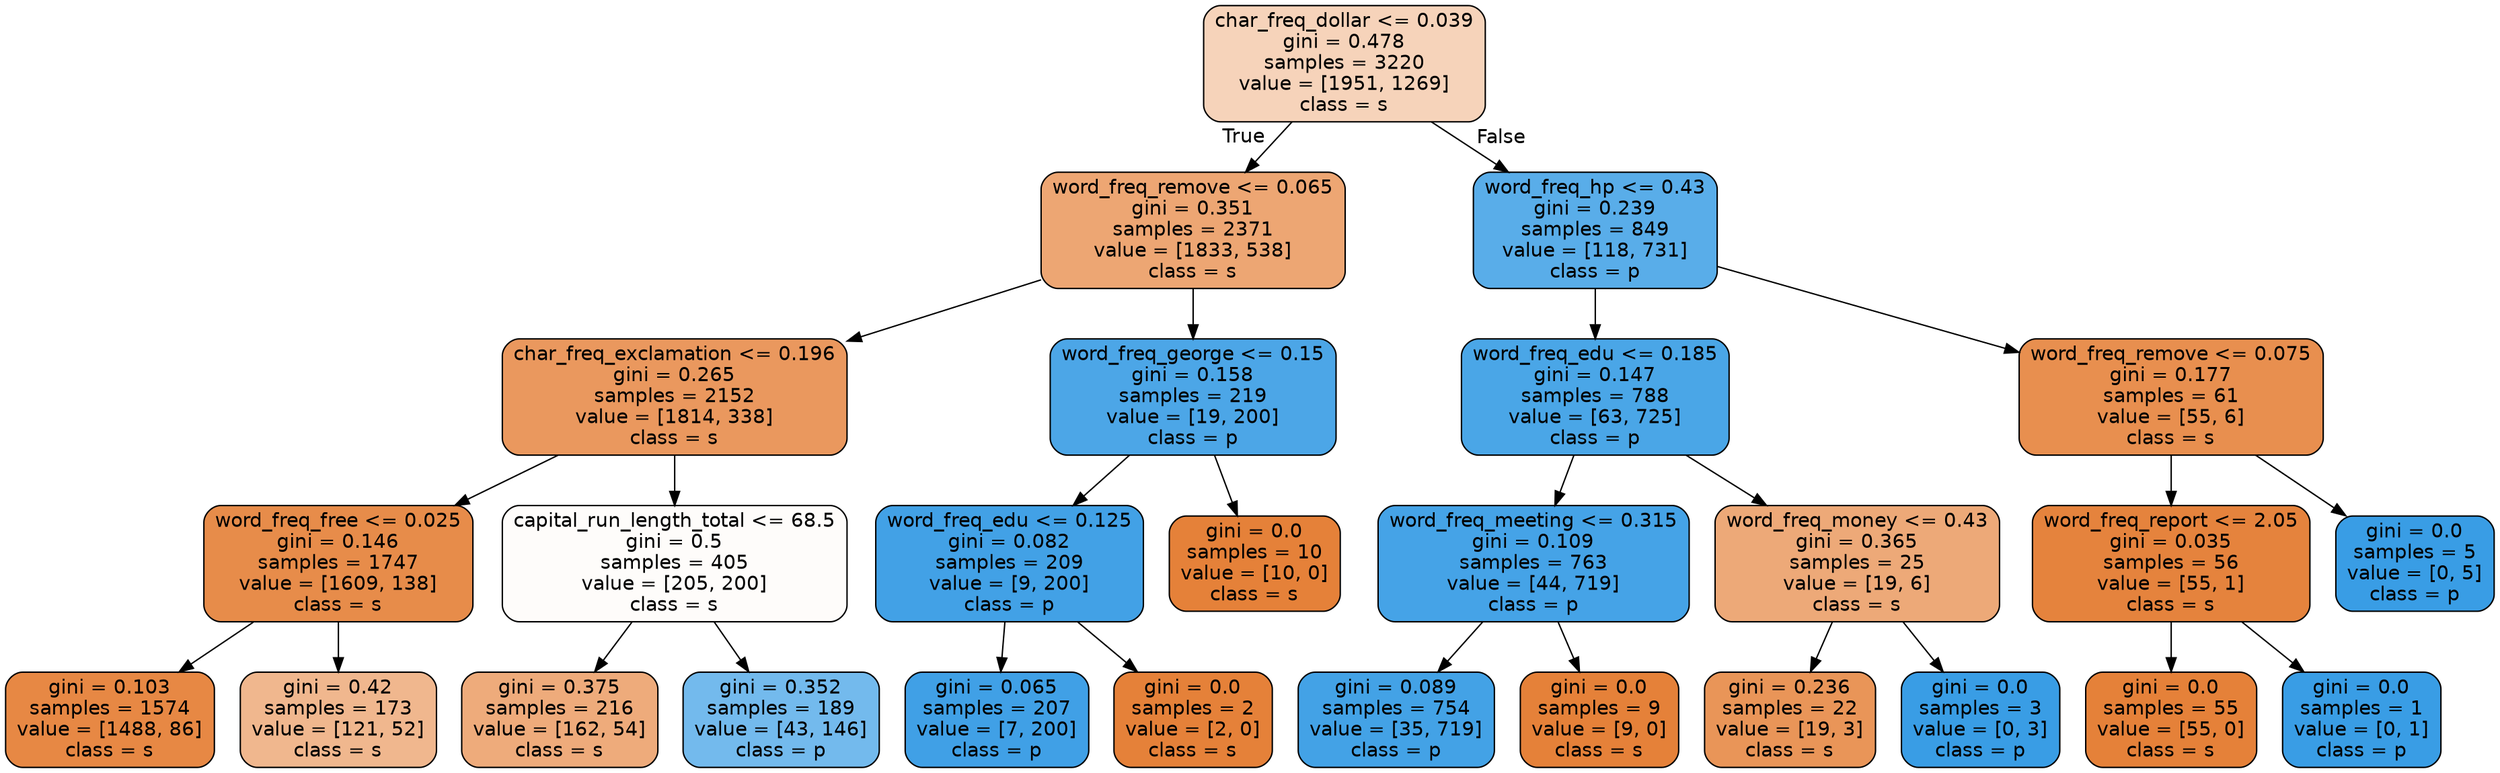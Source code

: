 digraph Tree {
node [shape=box, style="filled, rounded", color="black", fontname=helvetica] ;
edge [fontname=helvetica] ;
0 [label="char_freq_dollar <= 0.039\ngini = 0.478\nsamples = 3220\nvalue = [1951, 1269]\nclass = s", fillcolor="#f6d3ba"] ;
1 [label="word_freq_remove <= 0.065\ngini = 0.351\nsamples = 2371\nvalue = [1833, 538]\nclass = s", fillcolor="#eda673"] ;
0 -> 1 [labeldistance=2.5, labelangle=45, headlabel="True"] ;
2 [label="char_freq_exclamation <= 0.196\ngini = 0.265\nsamples = 2152\nvalue = [1814, 338]\nclass = s", fillcolor="#ea985e"] ;
1 -> 2 ;
3 [label="word_freq_free <= 0.025\ngini = 0.146\nsamples = 1747\nvalue = [1609, 138]\nclass = s", fillcolor="#e78c4a"] ;
2 -> 3 ;
4 [label="gini = 0.103\nsamples = 1574\nvalue = [1488, 86]\nclass = s", fillcolor="#e78844"] ;
3 -> 4 ;
5 [label="gini = 0.42\nsamples = 173\nvalue = [121, 52]\nclass = s", fillcolor="#f0b78e"] ;
3 -> 5 ;
6 [label="capital_run_length_total <= 68.5\ngini = 0.5\nsamples = 405\nvalue = [205, 200]\nclass = s", fillcolor="#fefcfa"] ;
2 -> 6 ;
7 [label="gini = 0.375\nsamples = 216\nvalue = [162, 54]\nclass = s", fillcolor="#eeab7b"] ;
6 -> 7 ;
8 [label="gini = 0.352\nsamples = 189\nvalue = [43, 146]\nclass = p", fillcolor="#73baed"] ;
6 -> 8 ;
9 [label="word_freq_george <= 0.15\ngini = 0.158\nsamples = 219\nvalue = [19, 200]\nclass = p", fillcolor="#4ca6e7"] ;
1 -> 9 ;
10 [label="word_freq_edu <= 0.125\ngini = 0.082\nsamples = 209\nvalue = [9, 200]\nclass = p", fillcolor="#42a1e6"] ;
9 -> 10 ;
11 [label="gini = 0.065\nsamples = 207\nvalue = [7, 200]\nclass = p", fillcolor="#40a0e6"] ;
10 -> 11 ;
12 [label="gini = 0.0\nsamples = 2\nvalue = [2, 0]\nclass = s", fillcolor="#e58139"] ;
10 -> 12 ;
13 [label="gini = 0.0\nsamples = 10\nvalue = [10, 0]\nclass = s", fillcolor="#e58139"] ;
9 -> 13 ;
14 [label="word_freq_hp <= 0.43\ngini = 0.239\nsamples = 849\nvalue = [118, 731]\nclass = p", fillcolor="#59ade9"] ;
0 -> 14 [labeldistance=2.5, labelangle=-45, headlabel="False"] ;
15 [label="word_freq_edu <= 0.185\ngini = 0.147\nsamples = 788\nvalue = [63, 725]\nclass = p", fillcolor="#4aa6e7"] ;
14 -> 15 ;
16 [label="word_freq_meeting <= 0.315\ngini = 0.109\nsamples = 763\nvalue = [44, 719]\nclass = p", fillcolor="#45a3e7"] ;
15 -> 16 ;
17 [label="gini = 0.089\nsamples = 754\nvalue = [35, 719]\nclass = p", fillcolor="#43a2e6"] ;
16 -> 17 ;
18 [label="gini = 0.0\nsamples = 9\nvalue = [9, 0]\nclass = s", fillcolor="#e58139"] ;
16 -> 18 ;
19 [label="word_freq_money <= 0.43\ngini = 0.365\nsamples = 25\nvalue = [19, 6]\nclass = s", fillcolor="#eda978"] ;
15 -> 19 ;
20 [label="gini = 0.236\nsamples = 22\nvalue = [19, 3]\nclass = s", fillcolor="#e99558"] ;
19 -> 20 ;
21 [label="gini = 0.0\nsamples = 3\nvalue = [0, 3]\nclass = p", fillcolor="#399de5"] ;
19 -> 21 ;
22 [label="word_freq_remove <= 0.075\ngini = 0.177\nsamples = 61\nvalue = [55, 6]\nclass = s", fillcolor="#e88f4f"] ;
14 -> 22 ;
23 [label="word_freq_report <= 2.05\ngini = 0.035\nsamples = 56\nvalue = [55, 1]\nclass = s", fillcolor="#e5833d"] ;
22 -> 23 ;
24 [label="gini = 0.0\nsamples = 55\nvalue = [55, 0]\nclass = s", fillcolor="#e58139"] ;
23 -> 24 ;
25 [label="gini = 0.0\nsamples = 1\nvalue = [0, 1]\nclass = p", fillcolor="#399de5"] ;
23 -> 25 ;
26 [label="gini = 0.0\nsamples = 5\nvalue = [0, 5]\nclass = p", fillcolor="#399de5"] ;
22 -> 26 ;
}